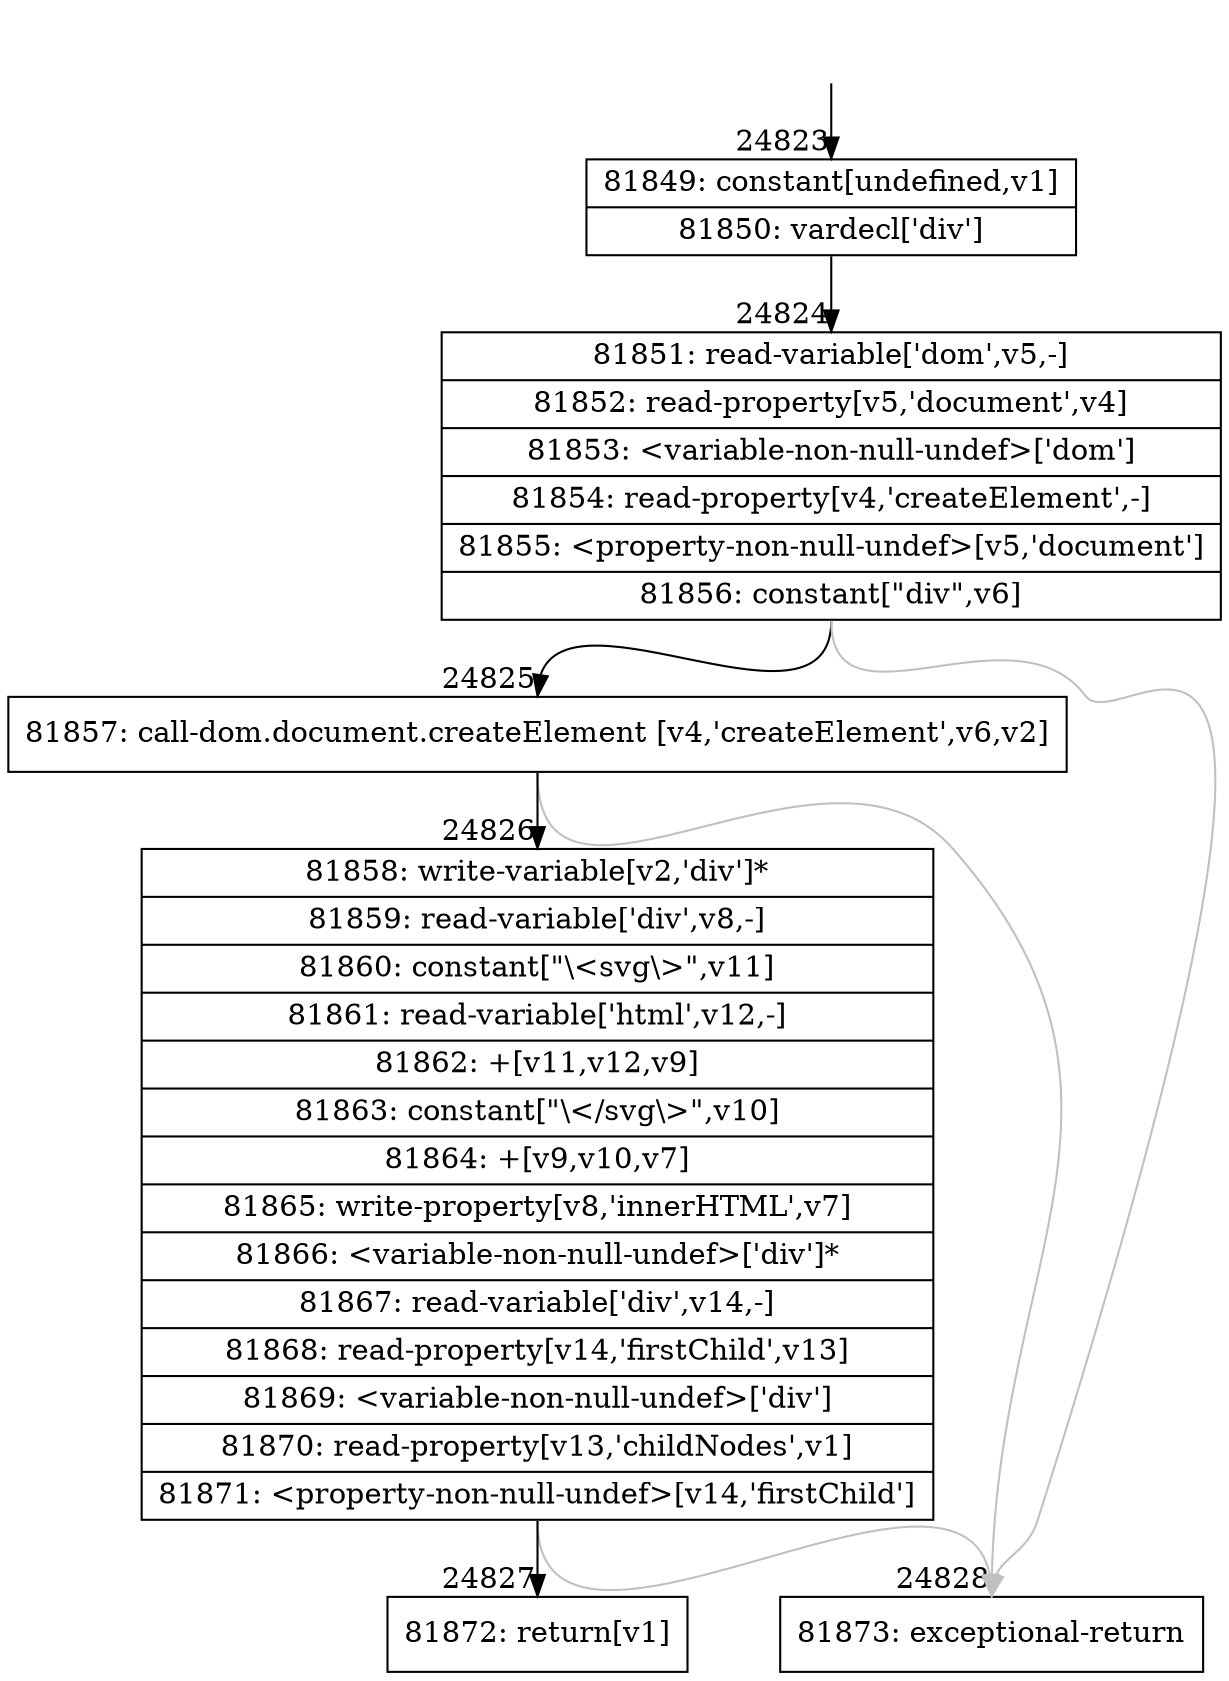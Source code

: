 digraph {
rankdir="TD"
BB_entry2180[shape=none,label=""];
BB_entry2180 -> BB24823 [tailport=s, headport=n, headlabel="    24823"]
BB24823 [shape=record label="{81849: constant[undefined,v1]|81850: vardecl['div']}" ] 
BB24823 -> BB24824 [tailport=s, headport=n, headlabel="      24824"]
BB24824 [shape=record label="{81851: read-variable['dom',v5,-]|81852: read-property[v5,'document',v4]|81853: \<variable-non-null-undef\>['dom']|81854: read-property[v4,'createElement',-]|81855: \<property-non-null-undef\>[v5,'document']|81856: constant[\"div\",v6]}" ] 
BB24824 -> BB24825 [tailport=s, headport=n, headlabel="      24825"]
BB24824 -> BB24828 [tailport=s, headport=n, color=gray, headlabel="      24828"]
BB24825 [shape=record label="{81857: call-dom.document.createElement [v4,'createElement',v6,v2]}" ] 
BB24825 -> BB24826 [tailport=s, headport=n, headlabel="      24826"]
BB24825 -> BB24828 [tailport=s, headport=n, color=gray]
BB24826 [shape=record label="{81858: write-variable[v2,'div']*|81859: read-variable['div',v8,-]|81860: constant[\"\\\<svg\\\>\",v11]|81861: read-variable['html',v12,-]|81862: +[v11,v12,v9]|81863: constant[\"\\\</svg\\\>\",v10]|81864: +[v9,v10,v7]|81865: write-property[v8,'innerHTML',v7]|81866: \<variable-non-null-undef\>['div']*|81867: read-variable['div',v14,-]|81868: read-property[v14,'firstChild',v13]|81869: \<variable-non-null-undef\>['div']|81870: read-property[v13,'childNodes',v1]|81871: \<property-non-null-undef\>[v14,'firstChild']}" ] 
BB24826 -> BB24827 [tailport=s, headport=n, headlabel="      24827"]
BB24826 -> BB24828 [tailport=s, headport=n, color=gray]
BB24827 [shape=record label="{81872: return[v1]}" ] 
BB24828 [shape=record label="{81873: exceptional-return}" ] 
//#$~ 46410
}
